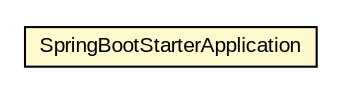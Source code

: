 #!/usr/local/bin/dot
#
# Class diagram 
# Generated by UMLGraph version R5_6-24-gf6e263 (http://www.umlgraph.org/)
#

digraph G {
	edge [fontname="arial",fontsize=10,labelfontname="arial",labelfontsize=10];
	node [fontname="arial",fontsize=10,shape=plaintext];
	nodesep=0.25;
	ranksep=0.5;
	// net.brabenetz.lib.securedproperties.snippets.SpringBootStarterApplication
	c566 [label=<<table title="net.brabenetz.lib.securedproperties.snippets.SpringBootStarterApplication" border="0" cellborder="1" cellspacing="0" cellpadding="2" port="p" bgcolor="lemonChiffon" href="./SpringBootStarterApplication.html">
		<tr><td><table border="0" cellspacing="0" cellpadding="1">
<tr><td align="center" balign="center"> SpringBootStarterApplication </td></tr>
		</table></td></tr>
		</table>>, URL="./SpringBootStarterApplication.html", fontname="arial", fontcolor="black", fontsize=10.0];
}

